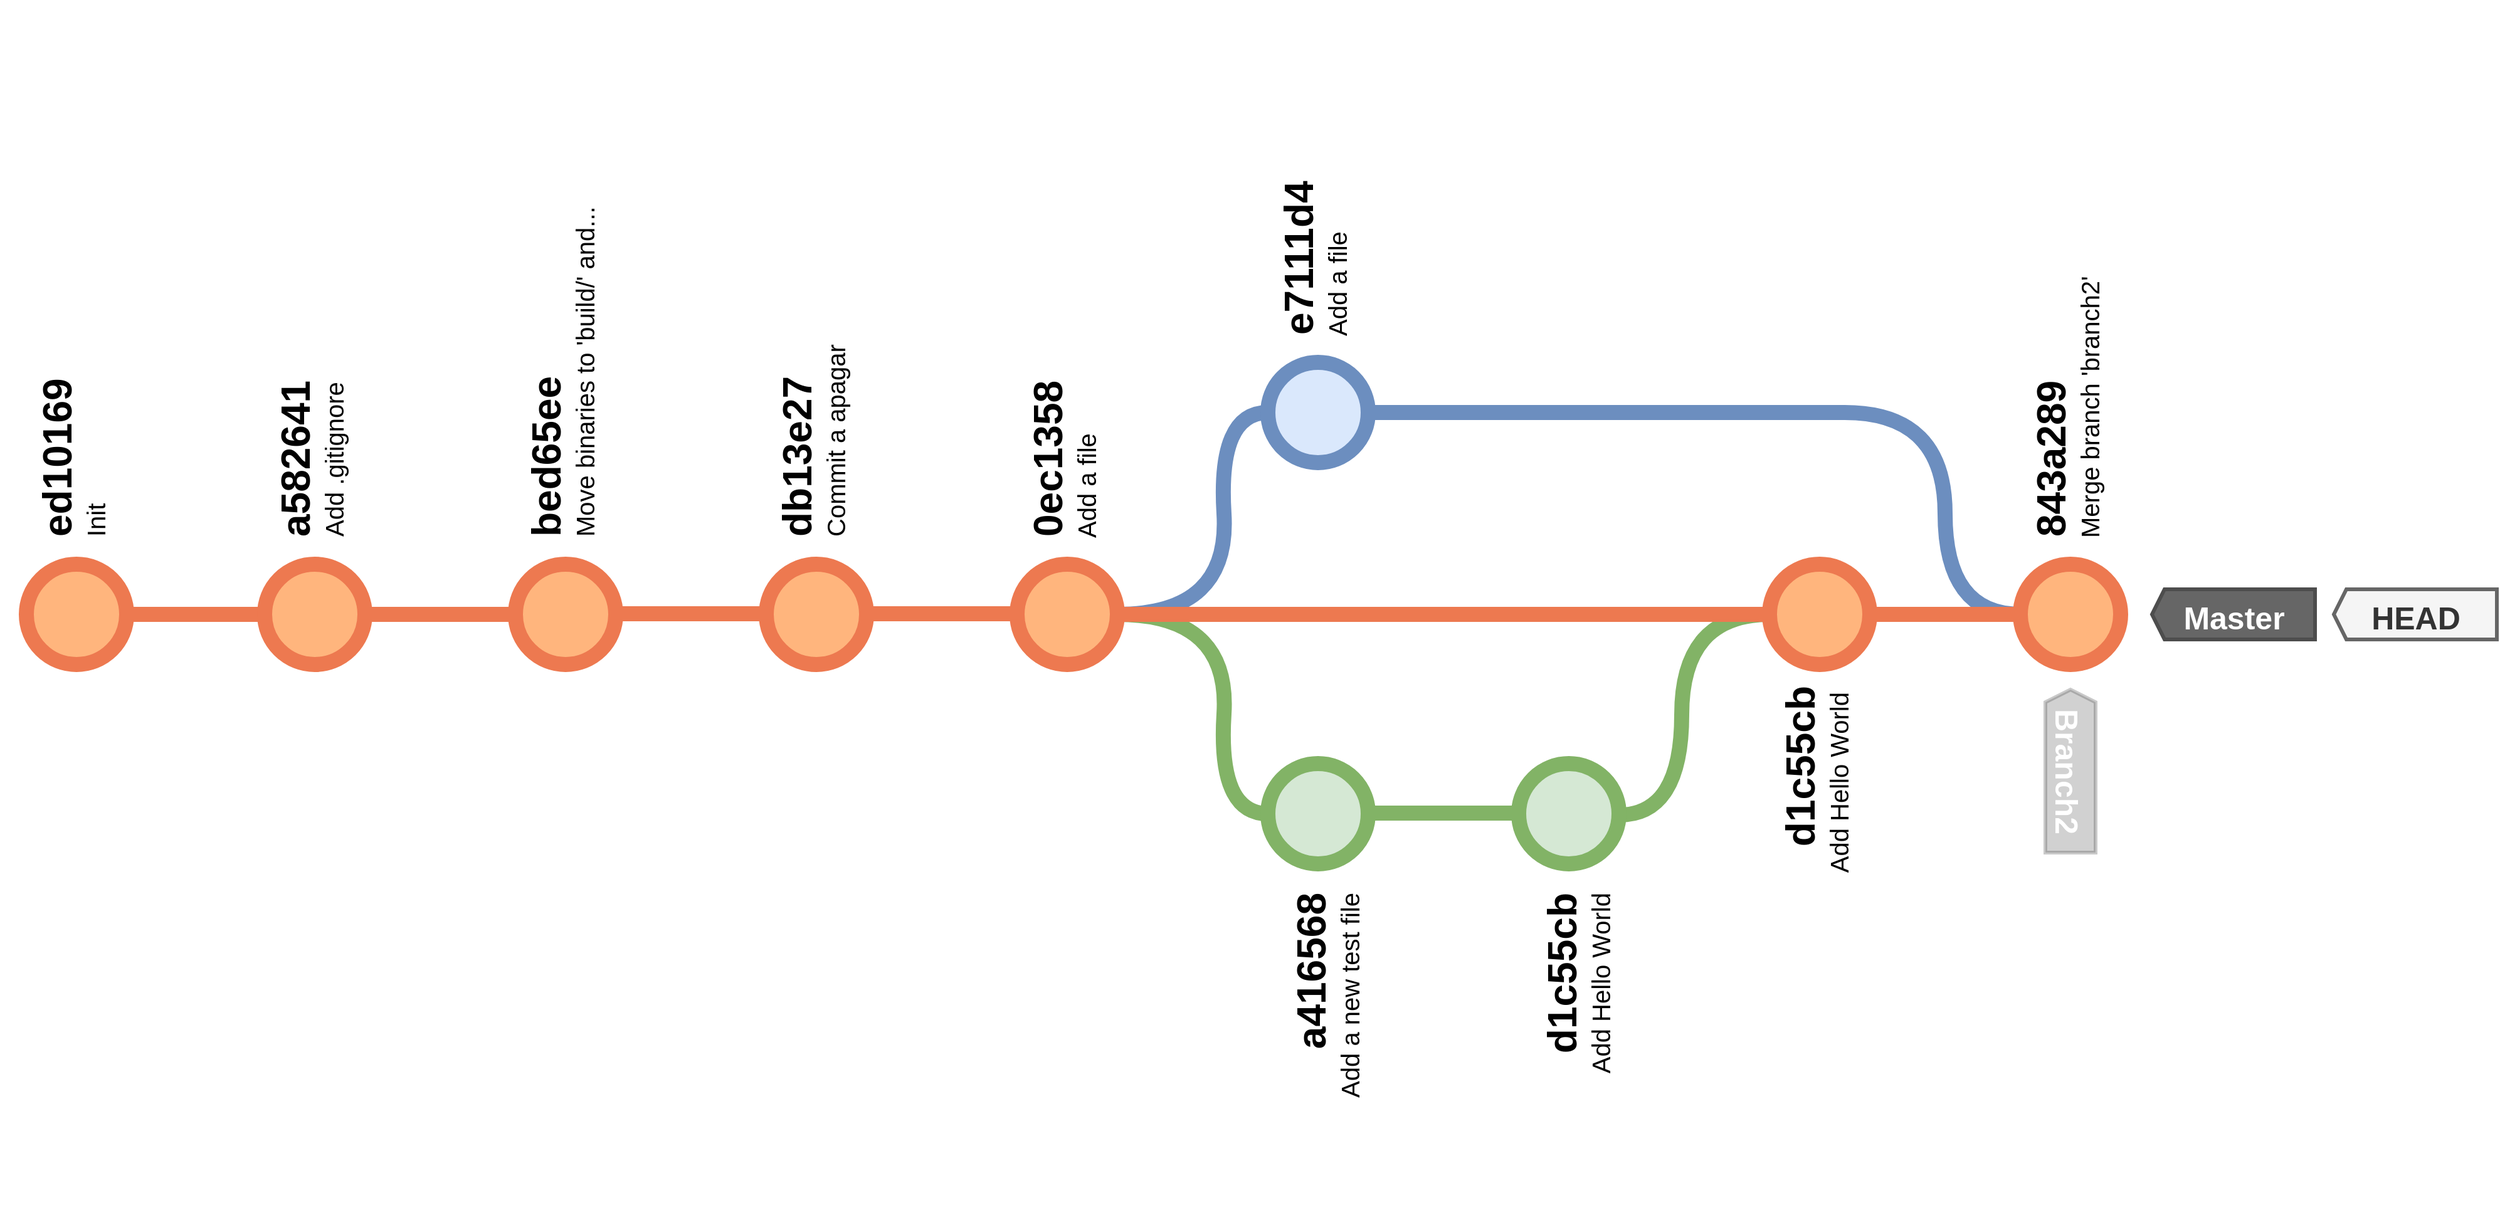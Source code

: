 <mxfile version="12.8.8"><diagram id="NAsc6jvzF0rqruHmzYJp" name="Page-1"><mxGraphModel dx="2249" dy="1938" grid="1" gridSize="10" guides="1" tooltips="1" connect="1" arrows="1" fold="1" page="1" pageScale="1" pageWidth="827" pageHeight="1169" math="0" shadow="0"><root><mxCell id="0"/><mxCell id="1" parent="0"/><mxCell id="d3zpwMcIVcrpnw8G338c-55" value="" style="endArrow=none;html=1;strokeColor=#6c8ebf;strokeWidth=12;entryX=0;entryY=0.5;entryDx=0;entryDy=0;curved=1;fillColor=#dae8fc;" edge="1" parent="1" target="d3zpwMcIVcrpnw8G338c-53"><mxGeometry width="50" height="50" relative="1" as="geometry"><mxPoint x="1460" y="199" as="sourcePoint"/><mxPoint x="1210" y="39" as="targetPoint"/><Array as="points"><mxPoint x="1540" y="199"/><mxPoint x="1540" y="360"/></Array></mxGeometry></mxCell><mxCell id="d3zpwMcIVcrpnw8G338c-50" value="" style="endArrow=none;html=1;strokeColor=#82b366;strokeWidth=12;entryX=0;entryY=0.5;entryDx=0;entryDy=0;exitX=0;exitY=0.5;exitDx=0;exitDy=0;curved=1;fillColor=#d5e8d4;" edge="1" parent="1" source="d3zpwMcIVcrpnw8G338c-47"><mxGeometry width="50" height="50" relative="1" as="geometry"><mxPoint x="1400" y="679" as="sourcePoint"/><mxPoint x="1280" y="520" as="targetPoint"/><Array as="points"><mxPoint x="1330" y="360"/><mxPoint x="1330" y="520"/></Array></mxGeometry></mxCell><mxCell id="d3zpwMcIVcrpnw8G338c-34" value="" style="endArrow=none;html=1;strokeColor=#82b366;strokeWidth=12;entryX=0;entryY=0.5;entryDx=0;entryDy=0;exitX=1;exitY=0.5;exitDx=0;exitDy=0;curved=1;fillColor=#d5e8d4;" edge="1" parent="1" source="d3zpwMcIVcrpnw8G338c-6" target="d3zpwMcIVcrpnw8G338c-31"><mxGeometry width="50" height="50" relative="1" as="geometry"><mxPoint x="910" y="410" as="sourcePoint"/><mxPoint x="1000" y="359.5" as="targetPoint"/><Array as="points"><mxPoint x="970" y="360"/><mxPoint x="960" y="519"/></Array></mxGeometry></mxCell><mxCell id="d3zpwMcIVcrpnw8G338c-38" value="" style="endArrow=none;html=1;strokeColor=#6c8ebf;strokeWidth=12;entryX=0;entryY=0.5;entryDx=0;entryDy=0;exitX=1;exitY=0.5;exitDx=0;exitDy=0;curved=1;fillColor=#dae8fc;" edge="1" parent="1" target="d3zpwMcIVcrpnw8G338c-39" source="d3zpwMcIVcrpnw8G338c-6"><mxGeometry width="50" height="50" relative="1" as="geometry"><mxPoint x="880" y="40" as="sourcePoint"/><mxPoint x="1000" y="39.5" as="targetPoint"/><Array as="points"><mxPoint x="970" y="360"/><mxPoint x="960" y="199"/></Array></mxGeometry></mxCell><mxCell id="d3zpwMcIVcrpnw8G338c-1" value="" style="ellipse;whiteSpace=wrap;html=1;aspect=fixed;fillColor=#FFB57D;strokeColor=#ed7950;strokeWidth=12;" vertex="1" parent="1"><mxGeometry x="10" y="320" width="80" height="80" as="geometry"/></mxCell><mxCell id="d3zpwMcIVcrpnw8G338c-2" value="" style="endArrow=none;html=1;strokeColor=#ed7950;strokeWidth=12;exitX=1;exitY=0.5;exitDx=0;exitDy=0;entryX=0;entryY=0.5;entryDx=0;entryDy=0;" edge="1" parent="1" source="d3zpwMcIVcrpnw8G338c-1" target="d3zpwMcIVcrpnw8G338c-3"><mxGeometry width="50" height="50" relative="1" as="geometry"><mxPoint x="390" y="420" as="sourcePoint"/><mxPoint x="220" y="360" as="targetPoint"/></mxGeometry></mxCell><mxCell id="d3zpwMcIVcrpnw8G338c-3" value="" style="ellipse;whiteSpace=wrap;html=1;aspect=fixed;fillColor=#FFB57D;strokeColor=#ed7950;strokeWidth=12;" vertex="1" parent="1"><mxGeometry x="200" y="320" width="80" height="80" as="geometry"/></mxCell><mxCell id="d3zpwMcIVcrpnw8G338c-4" value="" style="ellipse;whiteSpace=wrap;html=1;aspect=fixed;fillColor=#FFB57D;strokeColor=#ed7950;strokeWidth=12;" vertex="1" parent="1"><mxGeometry x="400" y="320" width="80" height="80" as="geometry"/></mxCell><mxCell id="d3zpwMcIVcrpnw8G338c-5" value="" style="ellipse;whiteSpace=wrap;html=1;aspect=fixed;fillColor=#FFB57D;strokeColor=#ed7950;strokeWidth=12;" vertex="1" parent="1"><mxGeometry x="600" y="320" width="80" height="80" as="geometry"/></mxCell><mxCell id="d3zpwMcIVcrpnw8G338c-6" value="" style="ellipse;whiteSpace=wrap;html=1;aspect=fixed;fillColor=#FFB57D;strokeColor=#ed7950;strokeWidth=12;" vertex="1" parent="1"><mxGeometry x="800" y="320" width="80" height="80" as="geometry"/></mxCell><mxCell id="d3zpwMcIVcrpnw8G338c-7" value="" style="endArrow=none;html=1;strokeColor=#ed7950;strokeWidth=12;exitX=1;exitY=0.5;exitDx=0;exitDy=0;entryX=0;entryY=0.5;entryDx=0;entryDy=0;" edge="1" parent="1" source="d3zpwMcIVcrpnw8G338c-3" target="d3zpwMcIVcrpnw8G338c-4"><mxGeometry width="50" height="50" relative="1" as="geometry"><mxPoint x="100" y="370" as="sourcePoint"/><mxPoint x="210" y="370" as="targetPoint"/></mxGeometry></mxCell><mxCell id="d3zpwMcIVcrpnw8G338c-8" value="" style="endArrow=none;html=1;strokeColor=#ed7950;strokeWidth=12;exitX=1;exitY=0.5;exitDx=0;exitDy=0;entryX=0;entryY=0.5;entryDx=0;entryDy=0;" edge="1" parent="1"><mxGeometry width="50" height="50" relative="1" as="geometry"><mxPoint x="480" y="359.5" as="sourcePoint"/><mxPoint x="600" y="359.5" as="targetPoint"/></mxGeometry></mxCell><mxCell id="d3zpwMcIVcrpnw8G338c-9" value="" style="endArrow=none;html=1;strokeColor=#ed7950;strokeWidth=12;exitX=1;exitY=0.5;exitDx=0;exitDy=0;entryX=0;entryY=0.5;entryDx=0;entryDy=0;" edge="1" parent="1"><mxGeometry width="50" height="50" relative="1" as="geometry"><mxPoint x="680" y="359.5" as="sourcePoint"/><mxPoint x="800" y="359.5" as="targetPoint"/></mxGeometry></mxCell><object label="&lt;div&gt;ed10169&lt;/div&gt;" id="d3zpwMcIVcrpnw8G338c-13"><mxCell style="text;html=1;strokeColor=none;fillColor=none;align=left;verticalAlign=middle;whiteSpace=wrap;rounded=0;strokeWidth=5;fontSize=32;fontStyle=1;rotation=-90;" vertex="1" parent="1"><mxGeometry x="-60" y="160" width="190" height="90" as="geometry"/></mxCell></object><object label="&lt;div&gt;Init&lt;/div&gt;" id="d3zpwMcIVcrpnw8G338c-15"><mxCell style="text;html=1;strokeColor=none;fillColor=none;align=left;verticalAlign=middle;whiteSpace=wrap;rounded=0;strokeWidth=5;fontSize=20;fontStyle=0;rotation=-90;" vertex="1" parent="1"><mxGeometry x="-30" y="160" width="190" height="90" as="geometry"/></mxCell></object><object label="Add .gitignore" id="d3zpwMcIVcrpnw8G338c-16"><mxCell style="text;html=1;strokeColor=none;fillColor=none;align=left;verticalAlign=middle;whiteSpace=wrap;rounded=0;strokeWidth=5;fontSize=20;fontStyle=0;rotation=-90;" vertex="1" parent="1"><mxGeometry x="160" y="160" width="190" height="90" as="geometry"/></mxCell></object><object label="a582641" id="d3zpwMcIVcrpnw8G338c-17"><mxCell style="text;html=1;strokeColor=none;fillColor=none;align=left;verticalAlign=middle;whiteSpace=wrap;rounded=0;strokeWidth=5;fontSize=32;fontStyle=1;rotation=-90;" vertex="1" parent="1"><mxGeometry x="130" y="160" width="190" height="90" as="geometry"/></mxCell></object><object label="Move binaries to 'build/' and..." id="d3zpwMcIVcrpnw8G338c-18"><mxCell style="text;html=1;strokeColor=none;fillColor=none;align=left;verticalAlign=middle;whiteSpace=wrap;rounded=0;strokeWidth=5;fontSize=20;fontStyle=0;rotation=-90;" vertex="1" parent="1"><mxGeometry x="310" y="110" width="290" height="90" as="geometry"/></mxCell></object><object label="&lt;div&gt;bed65ee&lt;/div&gt;" id="d3zpwMcIVcrpnw8G338c-19"><mxCell style="text;html=1;strokeColor=none;fillColor=none;align=left;verticalAlign=middle;whiteSpace=wrap;rounded=0;strokeWidth=5;fontSize=32;fontStyle=1;rotation=-90;" vertex="1" parent="1"><mxGeometry x="330" y="160" width="190" height="90" as="geometry"/></mxCell></object><object label="&lt;div&gt;Commit a apagar&lt;/div&gt;" id="d3zpwMcIVcrpnw8G338c-20"><mxCell style="text;html=1;strokeColor=none;fillColor=none;align=left;verticalAlign=middle;whiteSpace=wrap;rounded=0;strokeWidth=5;fontSize=20;fontStyle=0;rotation=-90;" vertex="1" parent="1"><mxGeometry x="560" y="160" width="190" height="90" as="geometry"/></mxCell></object><object label="db13e27" id="d3zpwMcIVcrpnw8G338c-21"><mxCell style="text;html=1;strokeColor=none;fillColor=none;align=left;verticalAlign=middle;whiteSpace=wrap;rounded=0;strokeWidth=5;fontSize=32;fontStyle=1;rotation=-90;" vertex="1" parent="1"><mxGeometry x="530" y="160" width="190" height="90" as="geometry"/></mxCell></object><object label="&lt;div&gt;Add a file&lt;/div&gt;" id="d3zpwMcIVcrpnw8G338c-22"><mxCell style="text;html=1;strokeColor=none;fillColor=none;align=left;verticalAlign=middle;whiteSpace=wrap;rounded=0;strokeWidth=5;fontSize=20;fontStyle=0;rotation=-90;" vertex="1" parent="1"><mxGeometry x="920" y="-40" width="270" height="90" as="geometry"/></mxCell></object><object label="e7111d4" id="d3zpwMcIVcrpnw8G338c-23"><mxCell style="text;html=1;strokeColor=none;fillColor=none;align=left;verticalAlign=middle;whiteSpace=wrap;rounded=0;strokeWidth=5;fontSize=32;fontStyle=1;rotation=-90;" vertex="1" parent="1"><mxGeometry x="930" y="-1" width="190" height="90" as="geometry"/></mxCell></object><mxCell id="d3zpwMcIVcrpnw8G338c-27" value="Master" style="html=1;shadow=0;dashed=0;align=center;verticalAlign=bottom;shape=mxgraph.arrows2.arrow;dy=0;dx=10;notch=0;rounded=1;comic=0;strokeColor=#4D4D4D;strokeWidth=3;fillColor=#666666;fontSize=25;rotation=0;fontColor=#FFFFFF;fontStyle=1;horizontal=1;flipH=1;" vertex="1" parent="1"><mxGeometry x="1705" y="340" width="130" height="40" as="geometry"/></mxCell><mxCell id="d3zpwMcIVcrpnw8G338c-29" value="Branch2" style="html=1;shadow=0;dashed=0;align=center;verticalAlign=bottom;shape=mxgraph.arrows2.arrow;dy=0;dx=10;notch=0;rounded=1;comic=0;strokeColor=#4D4D4D;strokeWidth=3;fillColor=#666666;fontSize=25;rotation=90;fontColor=#FFFFFF;fontStyle=1;horizontal=1;flipH=1;opacity=30;" vertex="1" parent="1"><mxGeometry x="1575" y="465" width="130" height="40" as="geometry"/></mxCell><mxCell id="d3zpwMcIVcrpnw8G338c-31" value="" style="ellipse;whiteSpace=wrap;html=1;aspect=fixed;fillColor=#d5e8d4;strokeColor=#82b366;strokeWidth=12;" vertex="1" parent="1"><mxGeometry x="1000" y="479" width="80" height="80" as="geometry"/></mxCell><object label="Add a new test file" id="d3zpwMcIVcrpnw8G338c-32"><mxCell style="text;html=1;strokeColor=none;fillColor=none;align=right;verticalAlign=middle;whiteSpace=wrap;rounded=0;strokeWidth=5;fontSize=20;fontStyle=0;rotation=-90;" vertex="1" parent="1"><mxGeometry x="930" y="670" width="270" height="90" as="geometry"/></mxCell></object><object label="a416568" id="d3zpwMcIVcrpnw8G338c-33"><mxCell style="text;html=1;strokeColor=none;fillColor=none;align=right;verticalAlign=middle;whiteSpace=wrap;rounded=0;strokeWidth=5;fontSize=32;fontStyle=1;rotation=-90;" vertex="1" parent="1"><mxGeometry x="940" y="630" width="190" height="90" as="geometry"/></mxCell></object><mxCell id="d3zpwMcIVcrpnw8G338c-37" value="&lt;div&gt;HEAD&lt;/div&gt;" style="html=1;shadow=0;dashed=0;align=center;verticalAlign=bottom;shape=mxgraph.arrows2.arrow;dy=0;dx=10;notch=0;rounded=1;comic=0;strokeWidth=3;fontSize=25;rotation=0;fontStyle=1;horizontal=1;flipH=1;fillColor=#f5f5f5;strokeColor=#666666;fontColor=#333333;" vertex="1" parent="1"><mxGeometry x="1850" y="340" width="130" height="40" as="geometry"/></mxCell><mxCell id="d3zpwMcIVcrpnw8G338c-39" value="" style="ellipse;whiteSpace=wrap;html=1;aspect=fixed;fillColor=#dae8fc;strokeColor=#6c8ebf;strokeWidth=12;direction=east;" vertex="1" parent="1"><mxGeometry x="1000" y="159" width="80" height="80" as="geometry"/></mxCell><object label="&lt;div&gt;Add a file&lt;/div&gt;" id="d3zpwMcIVcrpnw8G338c-40"><mxCell style="text;html=1;strokeColor=none;fillColor=none;align=left;verticalAlign=middle;whiteSpace=wrap;rounded=0;strokeWidth=5;fontSize=20;fontStyle=0;rotation=-90;" vertex="1" parent="1"><mxGeometry x="720" y="121" width="270" height="90" as="geometry"/></mxCell></object><object label="0ec1358" id="d3zpwMcIVcrpnw8G338c-41"><mxCell style="text;html=1;strokeColor=none;fillColor=none;align=left;verticalAlign=middle;whiteSpace=wrap;rounded=0;strokeWidth=5;fontSize=32;fontStyle=1;rotation=-90;" vertex="1" parent="1"><mxGeometry x="730" y="160" width="190" height="90" as="geometry"/></mxCell></object><mxCell id="d3zpwMcIVcrpnw8G338c-42" value="" style="ellipse;whiteSpace=wrap;html=1;aspect=fixed;fillColor=#d5e8d4;strokeColor=#82b366;strokeWidth=12;" vertex="1" parent="1"><mxGeometry x="1200" y="479" width="80" height="80" as="geometry"/></mxCell><object label="Add Hello World" id="d3zpwMcIVcrpnw8G338c-43"><mxCell style="text;html=1;strokeColor=none;fillColor=none;align=right;verticalAlign=middle;whiteSpace=wrap;rounded=0;strokeWidth=5;fontSize=20;fontStyle=0;rotation=-90;" vertex="1" parent="1"><mxGeometry x="1130" y="670" width="270" height="90" as="geometry"/></mxCell></object><object label="d1c55cb" id="d3zpwMcIVcrpnw8G338c-44"><mxCell style="text;html=1;strokeColor=none;fillColor=none;align=right;verticalAlign=middle;whiteSpace=wrap;rounded=0;strokeWidth=5;fontSize=32;fontStyle=1;rotation=-90;" vertex="1" parent="1"><mxGeometry x="1140" y="630" width="190" height="90" as="geometry"/></mxCell></object><mxCell id="d3zpwMcIVcrpnw8G338c-45" value="" style="endArrow=none;html=1;strokeColor=#82b366;strokeWidth=12;exitX=1;exitY=0.5;exitDx=0;exitDy=0;entryX=0;entryY=0.5;entryDx=0;entryDy=0;fillColor=#d5e8d4;" edge="1" parent="1"><mxGeometry width="50" height="50" relative="1" as="geometry"><mxPoint x="1080" y="518.5" as="sourcePoint"/><mxPoint x="1200" y="518.5" as="targetPoint"/></mxGeometry></mxCell><mxCell id="d3zpwMcIVcrpnw8G338c-47" value="" style="ellipse;whiteSpace=wrap;html=1;aspect=fixed;fillColor=#FFB57D;strokeColor=#ed7950;strokeWidth=12;" vertex="1" parent="1"><mxGeometry x="1400" y="320" width="80" height="80" as="geometry"/></mxCell><object label="Add Hello World" id="d3zpwMcIVcrpnw8G338c-48"><mxCell style="text;html=1;strokeColor=none;fillColor=none;align=right;verticalAlign=middle;whiteSpace=wrap;rounded=0;strokeWidth=5;fontSize=20;fontStyle=0;rotation=-90;" vertex="1" parent="1"><mxGeometry x="1320" y="510" width="270" height="90" as="geometry"/></mxCell></object><object label="d1c55cb" id="d3zpwMcIVcrpnw8G338c-49"><mxCell style="text;html=1;strokeColor=none;fillColor=none;align=right;verticalAlign=middle;whiteSpace=wrap;rounded=0;strokeWidth=5;fontSize=32;fontStyle=1;rotation=-90;" vertex="1" parent="1"><mxGeometry x="1330" y="465" width="190" height="90" as="geometry"/></mxCell></object><mxCell id="d3zpwMcIVcrpnw8G338c-51" value="" style="endArrow=none;html=1;strokeColor=#ed7950;strokeWidth=12;exitX=1;exitY=0.5;exitDx=0;exitDy=0;entryX=0;entryY=0.5;entryDx=0;entryDy=0;" edge="1" parent="1" source="d3zpwMcIVcrpnw8G338c-6" target="d3zpwMcIVcrpnw8G338c-47"><mxGeometry width="50" height="50" relative="1" as="geometry"><mxPoint x="690" y="369.5" as="sourcePoint"/><mxPoint x="810" y="369.5" as="targetPoint"/></mxGeometry></mxCell><mxCell id="d3zpwMcIVcrpnw8G338c-53" value="" style="ellipse;whiteSpace=wrap;html=1;aspect=fixed;fillColor=#FFB57D;strokeColor=#ed7950;strokeWidth=12;" vertex="1" parent="1"><mxGeometry x="1600" y="320" width="80" height="80" as="geometry"/></mxCell><mxCell id="d3zpwMcIVcrpnw8G338c-57" value="" style="endArrow=none;html=1;strokeColor=#6c8ebf;strokeWidth=12;fontSize=25;fontColor=#FFFFFF;fillColor=#dae8fc;exitX=1;exitY=0.5;exitDx=0;exitDy=0;" edge="1" parent="1" source="d3zpwMcIVcrpnw8G338c-39"><mxGeometry width="50" height="50" relative="1" as="geometry"><mxPoint x="1110" y="180" as="sourcePoint"/><mxPoint x="1460" y="199" as="targetPoint"/></mxGeometry></mxCell><mxCell id="d3zpwMcIVcrpnw8G338c-58" value="" style="endArrow=none;html=1;strokeColor=#ed7950;strokeWidth=12;fontSize=25;fontColor=#FFFFFF;entryX=0;entryY=0.5;entryDx=0;entryDy=0;exitX=1;exitY=0.5;exitDx=0;exitDy=0;" edge="1" parent="1" source="d3zpwMcIVcrpnw8G338c-47" target="d3zpwMcIVcrpnw8G338c-53"><mxGeometry width="50" height="50" relative="1" as="geometry"><mxPoint x="1250" y="430" as="sourcePoint"/><mxPoint x="1300" y="380" as="targetPoint"/></mxGeometry></mxCell><object label="Merge branch 'branch2'" id="d3zpwMcIVcrpnw8G338c-60"><mxCell style="text;html=1;strokeColor=none;fillColor=none;align=left;verticalAlign=middle;whiteSpace=wrap;rounded=0;strokeWidth=5;fontSize=20;fontStyle=0;rotation=-90;" vertex="1" parent="1"><mxGeometry x="1520" y="121" width="270" height="90" as="geometry"/></mxCell></object><object label="843a289" id="d3zpwMcIVcrpnw8G338c-61"><mxCell style="text;html=1;strokeColor=none;fillColor=none;align=left;verticalAlign=middle;whiteSpace=wrap;rounded=0;strokeWidth=5;fontSize=32;fontStyle=1;rotation=-90;" vertex="1" parent="1"><mxGeometry x="1530" y="160" width="190" height="90" as="geometry"/></mxCell></object></root></mxGraphModel></diagram></mxfile>